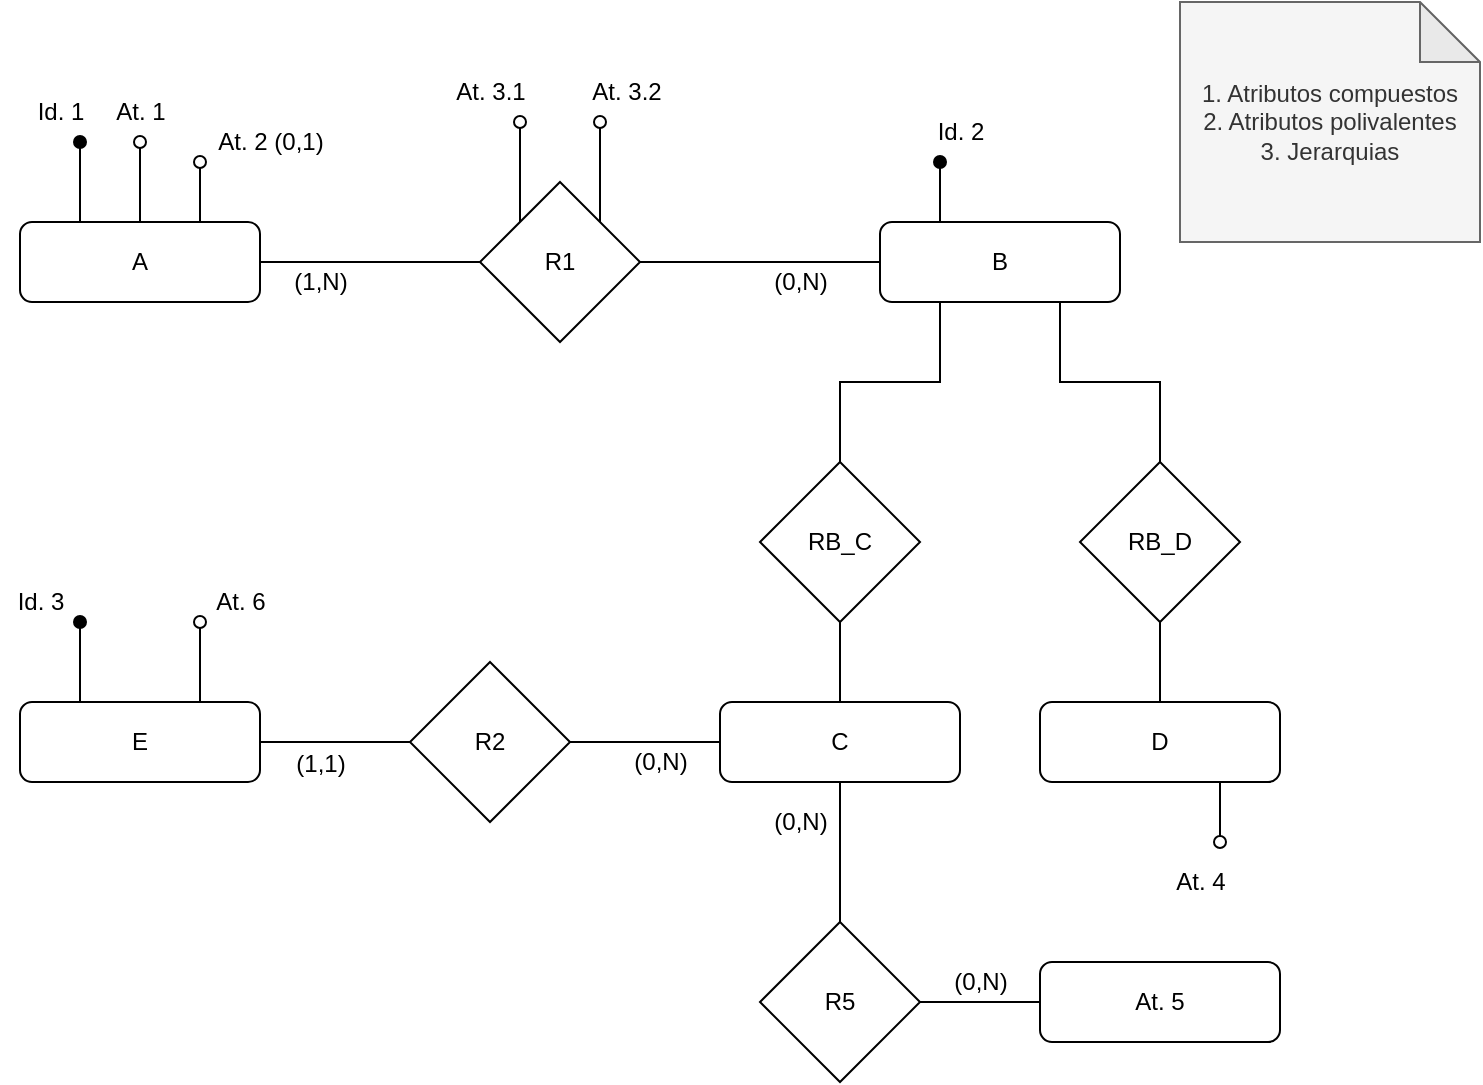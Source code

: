 <mxfile version="18.0.2" type="github"><diagram id="bVgxcgSzN12lAaXutD2x" name="Page-1"><mxGraphModel dx="868" dy="486" grid="1" gridSize="10" guides="1" tooltips="1" connect="1" arrows="1" fold="1" page="1" pageScale="1" pageWidth="827" pageHeight="1169" math="0" shadow="0"><root><mxCell id="0"/><mxCell id="1" parent="0"/><mxCell id="70KStr6-RKdc_VIohagW-2" style="edgeStyle=orthogonalEdgeStyle;rounded=0;orthogonalLoop=1;jettySize=auto;html=1;exitX=0.25;exitY=0;exitDx=0;exitDy=0;endArrow=oval;endFill=1;" parent="1" source="70KStr6-RKdc_VIohagW-1" edge="1"><mxGeometry relative="1" as="geometry"><mxPoint x="110" y="80" as="targetPoint"/></mxGeometry></mxCell><mxCell id="70KStr6-RKdc_VIohagW-4" style="edgeStyle=orthogonalEdgeStyle;rounded=0;orthogonalLoop=1;jettySize=auto;html=1;exitX=0.5;exitY=0;exitDx=0;exitDy=0;endArrow=oval;endFill=0;" parent="1" source="70KStr6-RKdc_VIohagW-1" edge="1"><mxGeometry relative="1" as="geometry"><mxPoint x="140" y="80" as="targetPoint"/></mxGeometry></mxCell><mxCell id="70KStr6-RKdc_VIohagW-6" style="edgeStyle=orthogonalEdgeStyle;rounded=0;orthogonalLoop=1;jettySize=auto;html=1;exitX=0.75;exitY=0;exitDx=0;exitDy=0;endArrow=oval;endFill=0;" parent="1" source="70KStr6-RKdc_VIohagW-1" edge="1"><mxGeometry relative="1" as="geometry"><mxPoint x="170" y="90" as="targetPoint"/></mxGeometry></mxCell><mxCell id="70KStr6-RKdc_VIohagW-9" style="edgeStyle=orthogonalEdgeStyle;rounded=0;orthogonalLoop=1;jettySize=auto;html=1;exitX=1;exitY=0.5;exitDx=0;exitDy=0;entryX=0;entryY=0.5;entryDx=0;entryDy=0;endArrow=none;endFill=0;" parent="1" source="70KStr6-RKdc_VIohagW-1" target="70KStr6-RKdc_VIohagW-8" edge="1"><mxGeometry relative="1" as="geometry"/></mxCell><mxCell id="70KStr6-RKdc_VIohagW-1" value="A" style="rounded=1;whiteSpace=wrap;html=1;" parent="1" vertex="1"><mxGeometry x="80" y="120" width="120" height="40" as="geometry"/></mxCell><mxCell id="70KStr6-RKdc_VIohagW-3" value="Id. 1" style="text;html=1;align=center;verticalAlign=middle;resizable=0;points=[];autosize=1;strokeColor=none;fillColor=none;" parent="1" vertex="1"><mxGeometry x="80" y="55" width="40" height="20" as="geometry"/></mxCell><mxCell id="70KStr6-RKdc_VIohagW-5" value="At. 1" style="text;html=1;align=center;verticalAlign=middle;resizable=0;points=[];autosize=1;strokeColor=none;fillColor=none;" parent="1" vertex="1"><mxGeometry x="120" y="55" width="40" height="20" as="geometry"/></mxCell><mxCell id="70KStr6-RKdc_VIohagW-7" value="At. 2 (0,1)" style="text;html=1;align=center;verticalAlign=middle;resizable=0;points=[];autosize=1;strokeColor=none;fillColor=none;" parent="1" vertex="1"><mxGeometry x="170" y="70" width="70" height="20" as="geometry"/></mxCell><mxCell id="70KStr6-RKdc_VIohagW-10" style="edgeStyle=orthogonalEdgeStyle;rounded=0;orthogonalLoop=1;jettySize=auto;html=1;exitX=0;exitY=0;exitDx=0;exitDy=0;endArrow=oval;endFill=0;" parent="1" source="70KStr6-RKdc_VIohagW-8" edge="1"><mxGeometry relative="1" as="geometry"><mxPoint x="330" y="70" as="targetPoint"/></mxGeometry></mxCell><mxCell id="70KStr6-RKdc_VIohagW-12" style="edgeStyle=orthogonalEdgeStyle;rounded=0;orthogonalLoop=1;jettySize=auto;html=1;exitX=1;exitY=0;exitDx=0;exitDy=0;endArrow=oval;endFill=0;" parent="1" source="70KStr6-RKdc_VIohagW-8" edge="1"><mxGeometry relative="1" as="geometry"><mxPoint x="370" y="70" as="targetPoint"/></mxGeometry></mxCell><mxCell id="70KStr6-RKdc_VIohagW-15" style="edgeStyle=orthogonalEdgeStyle;rounded=0;orthogonalLoop=1;jettySize=auto;html=1;exitX=1;exitY=0.5;exitDx=0;exitDy=0;entryX=0;entryY=0.5;entryDx=0;entryDy=0;endArrow=none;endFill=0;" parent="1" source="70KStr6-RKdc_VIohagW-8" target="70KStr6-RKdc_VIohagW-14" edge="1"><mxGeometry relative="1" as="geometry"/></mxCell><mxCell id="70KStr6-RKdc_VIohagW-8" value="R1" style="rhombus;whiteSpace=wrap;html=1;" parent="1" vertex="1"><mxGeometry x="310" y="100" width="80" height="80" as="geometry"/></mxCell><mxCell id="70KStr6-RKdc_VIohagW-11" value="At. 3.1" style="text;html=1;align=center;verticalAlign=middle;resizable=0;points=[];autosize=1;strokeColor=none;fillColor=none;" parent="1" vertex="1"><mxGeometry x="290" y="45" width="50" height="20" as="geometry"/></mxCell><mxCell id="70KStr6-RKdc_VIohagW-13" value="At. 3.2" style="text;html=1;align=center;verticalAlign=middle;resizable=0;points=[];autosize=1;strokeColor=none;fillColor=none;" parent="1" vertex="1"><mxGeometry x="358" y="45" width="50" height="20" as="geometry"/></mxCell><mxCell id="70KStr6-RKdc_VIohagW-18" style="edgeStyle=orthogonalEdgeStyle;rounded=0;orthogonalLoop=1;jettySize=auto;html=1;exitX=0.25;exitY=0;exitDx=0;exitDy=0;endArrow=oval;endFill=1;" parent="1" source="70KStr6-RKdc_VIohagW-14" edge="1"><mxGeometry relative="1" as="geometry"><mxPoint x="540" y="90" as="targetPoint"/></mxGeometry></mxCell><mxCell id="70KStr6-RKdc_VIohagW-23" style="edgeStyle=orthogonalEdgeStyle;rounded=0;orthogonalLoop=1;jettySize=auto;html=1;exitX=0.25;exitY=1;exitDx=0;exitDy=0;entryX=0.5;entryY=0;entryDx=0;entryDy=0;endArrow=none;endFill=0;" parent="1" source="70KStr6-RKdc_VIohagW-14" target="70KStr6-RKdc_VIohagW-22" edge="1"><mxGeometry relative="1" as="geometry"/></mxCell><mxCell id="70KStr6-RKdc_VIohagW-26" style="edgeStyle=orthogonalEdgeStyle;rounded=0;orthogonalLoop=1;jettySize=auto;html=1;exitX=0.75;exitY=1;exitDx=0;exitDy=0;entryX=0.5;entryY=0;entryDx=0;entryDy=0;endArrow=none;endFill=0;" parent="1" source="70KStr6-RKdc_VIohagW-14" target="70KStr6-RKdc_VIohagW-25" edge="1"><mxGeometry relative="1" as="geometry"/></mxCell><mxCell id="70KStr6-RKdc_VIohagW-14" value="B" style="rounded=1;whiteSpace=wrap;html=1;" parent="1" vertex="1"><mxGeometry x="510" y="120" width="120" height="40" as="geometry"/></mxCell><mxCell id="70KStr6-RKdc_VIohagW-16" value="(1,N)" style="text;html=1;align=center;verticalAlign=middle;resizable=0;points=[];autosize=1;strokeColor=none;fillColor=none;" parent="1" vertex="1"><mxGeometry x="210" y="140" width="40" height="20" as="geometry"/></mxCell><mxCell id="70KStr6-RKdc_VIohagW-17" value="(0,N)" style="text;html=1;align=center;verticalAlign=middle;resizable=0;points=[];autosize=1;strokeColor=none;fillColor=none;" parent="1" vertex="1"><mxGeometry x="450" y="140" width="40" height="20" as="geometry"/></mxCell><mxCell id="70KStr6-RKdc_VIohagW-19" value="Id. 2" style="text;html=1;align=center;verticalAlign=middle;resizable=0;points=[];autosize=1;strokeColor=none;fillColor=none;" parent="1" vertex="1"><mxGeometry x="530" y="65" width="40" height="20" as="geometry"/></mxCell><mxCell id="70KStr6-RKdc_VIohagW-33" style="edgeStyle=orthogonalEdgeStyle;rounded=0;orthogonalLoop=1;jettySize=auto;html=1;exitX=0.5;exitY=1;exitDx=0;exitDy=0;entryX=0.5;entryY=0;entryDx=0;entryDy=0;endArrow=none;endFill=0;" parent="1" source="70KStr6-RKdc_VIohagW-20" target="70KStr6-RKdc_VIohagW-32" edge="1"><mxGeometry relative="1" as="geometry"/></mxCell><mxCell id="70KStr6-RKdc_VIohagW-20" value="C" style="rounded=1;whiteSpace=wrap;html=1;" parent="1" vertex="1"><mxGeometry x="430" y="360" width="120" height="40" as="geometry"/></mxCell><mxCell id="70KStr6-RKdc_VIohagW-29" style="edgeStyle=orthogonalEdgeStyle;rounded=0;orthogonalLoop=1;jettySize=auto;html=1;exitX=0.75;exitY=1;exitDx=0;exitDy=0;endArrow=oval;endFill=0;" parent="1" source="70KStr6-RKdc_VIohagW-21" edge="1"><mxGeometry relative="1" as="geometry"><mxPoint x="680" y="430" as="targetPoint"/></mxGeometry></mxCell><mxCell id="70KStr6-RKdc_VIohagW-21" value="D" style="rounded=1;whiteSpace=wrap;html=1;" parent="1" vertex="1"><mxGeometry x="590" y="360" width="120" height="40" as="geometry"/></mxCell><mxCell id="70KStr6-RKdc_VIohagW-24" style="edgeStyle=orthogonalEdgeStyle;rounded=0;orthogonalLoop=1;jettySize=auto;html=1;exitX=0.5;exitY=1;exitDx=0;exitDy=0;entryX=0.5;entryY=0;entryDx=0;entryDy=0;endArrow=none;endFill=0;" parent="1" source="70KStr6-RKdc_VIohagW-22" target="70KStr6-RKdc_VIohagW-20" edge="1"><mxGeometry relative="1" as="geometry"/></mxCell><mxCell id="70KStr6-RKdc_VIohagW-22" value="RB_C" style="rhombus;whiteSpace=wrap;html=1;" parent="1" vertex="1"><mxGeometry x="450" y="240" width="80" height="80" as="geometry"/></mxCell><mxCell id="70KStr6-RKdc_VIohagW-27" style="edgeStyle=orthogonalEdgeStyle;rounded=0;orthogonalLoop=1;jettySize=auto;html=1;exitX=0.5;exitY=1;exitDx=0;exitDy=0;entryX=0.5;entryY=0;entryDx=0;entryDy=0;endArrow=none;endFill=0;" parent="1" source="70KStr6-RKdc_VIohagW-25" target="70KStr6-RKdc_VIohagW-21" edge="1"><mxGeometry relative="1" as="geometry"/></mxCell><mxCell id="70KStr6-RKdc_VIohagW-25" value="RB_D" style="rhombus;whiteSpace=wrap;html=1;" parent="1" vertex="1"><mxGeometry x="610" y="240" width="80" height="80" as="geometry"/></mxCell><mxCell id="70KStr6-RKdc_VIohagW-31" value="At. 4" style="text;html=1;align=center;verticalAlign=middle;resizable=0;points=[];autosize=1;strokeColor=none;fillColor=none;" parent="1" vertex="1"><mxGeometry x="650" y="440" width="40" height="20" as="geometry"/></mxCell><mxCell id="70KStr6-RKdc_VIohagW-35" style="edgeStyle=orthogonalEdgeStyle;rounded=0;orthogonalLoop=1;jettySize=auto;html=1;exitX=1;exitY=0.5;exitDx=0;exitDy=0;entryX=0;entryY=0.5;entryDx=0;entryDy=0;endArrow=none;endFill=0;" parent="1" source="70KStr6-RKdc_VIohagW-32" target="70KStr6-RKdc_VIohagW-34" edge="1"><mxGeometry relative="1" as="geometry"/></mxCell><mxCell id="70KStr6-RKdc_VIohagW-32" value="R5" style="rhombus;whiteSpace=wrap;html=1;" parent="1" vertex="1"><mxGeometry x="450" y="470" width="80" height="80" as="geometry"/></mxCell><mxCell id="70KStr6-RKdc_VIohagW-34" value="At. 5" style="rounded=1;whiteSpace=wrap;html=1;" parent="1" vertex="1"><mxGeometry x="590" y="490" width="120" height="40" as="geometry"/></mxCell><mxCell id="70KStr6-RKdc_VIohagW-36" value="(0,N)" style="text;html=1;align=center;verticalAlign=middle;resizable=0;points=[];autosize=1;strokeColor=none;fillColor=none;" parent="1" vertex="1"><mxGeometry x="450" y="410" width="40" height="20" as="geometry"/></mxCell><mxCell id="70KStr6-RKdc_VIohagW-38" value="(0,N)" style="text;html=1;align=center;verticalAlign=middle;resizable=0;points=[];autosize=1;strokeColor=none;fillColor=none;" parent="1" vertex="1"><mxGeometry x="540" y="490" width="40" height="20" as="geometry"/></mxCell><mxCell id="70KStr6-RKdc_VIohagW-40" style="edgeStyle=orthogonalEdgeStyle;rounded=0;orthogonalLoop=1;jettySize=auto;html=1;exitX=1;exitY=0.5;exitDx=0;exitDy=0;entryX=0;entryY=0.5;entryDx=0;entryDy=0;endArrow=none;endFill=0;" parent="1" source="70KStr6-RKdc_VIohagW-39" target="70KStr6-RKdc_VIohagW-20" edge="1"><mxGeometry relative="1" as="geometry"/></mxCell><mxCell id="70KStr6-RKdc_VIohagW-39" value="R2" style="rhombus;whiteSpace=wrap;html=1;" parent="1" vertex="1"><mxGeometry x="275" y="340" width="80" height="80" as="geometry"/></mxCell><mxCell id="70KStr6-RKdc_VIohagW-41" value="(0,N)" style="text;html=1;align=center;verticalAlign=middle;resizable=0;points=[];autosize=1;strokeColor=none;fillColor=none;" parent="1" vertex="1"><mxGeometry x="380" y="380" width="40" height="20" as="geometry"/></mxCell><mxCell id="70KStr6-RKdc_VIohagW-43" style="edgeStyle=orthogonalEdgeStyle;rounded=0;orthogonalLoop=1;jettySize=auto;html=1;exitX=1;exitY=0.5;exitDx=0;exitDy=0;entryX=0;entryY=0.5;entryDx=0;entryDy=0;endArrow=none;endFill=0;" parent="1" source="70KStr6-RKdc_VIohagW-42" target="70KStr6-RKdc_VIohagW-39" edge="1"><mxGeometry relative="1" as="geometry"/></mxCell><mxCell id="70KStr6-RKdc_VIohagW-45" style="edgeStyle=orthogonalEdgeStyle;rounded=0;orthogonalLoop=1;jettySize=auto;html=1;exitX=0.25;exitY=0;exitDx=0;exitDy=0;endArrow=oval;endFill=1;" parent="1" source="70KStr6-RKdc_VIohagW-42" edge="1"><mxGeometry relative="1" as="geometry"><mxPoint x="110" y="320" as="targetPoint"/></mxGeometry></mxCell><mxCell id="70KStr6-RKdc_VIohagW-47" style="edgeStyle=orthogonalEdgeStyle;rounded=0;orthogonalLoop=1;jettySize=auto;html=1;exitX=0.75;exitY=0;exitDx=0;exitDy=0;endArrow=oval;endFill=0;" parent="1" source="70KStr6-RKdc_VIohagW-42" edge="1"><mxGeometry relative="1" as="geometry"><mxPoint x="170" y="320" as="targetPoint"/></mxGeometry></mxCell><mxCell id="70KStr6-RKdc_VIohagW-42" value="E" style="rounded=1;whiteSpace=wrap;html=1;" parent="1" vertex="1"><mxGeometry x="80" y="360" width="120" height="40" as="geometry"/></mxCell><mxCell id="70KStr6-RKdc_VIohagW-44" value="(1,1)" style="text;html=1;align=center;verticalAlign=middle;resizable=0;points=[];autosize=1;strokeColor=none;fillColor=none;" parent="1" vertex="1"><mxGeometry x="210" y="381" width="40" height="20" as="geometry"/></mxCell><mxCell id="70KStr6-RKdc_VIohagW-46" value="Id. 3" style="text;html=1;align=center;verticalAlign=middle;resizable=0;points=[];autosize=1;strokeColor=none;fillColor=none;" parent="1" vertex="1"><mxGeometry x="70" y="300" width="40" height="20" as="geometry"/></mxCell><mxCell id="70KStr6-RKdc_VIohagW-48" value="At. 6" style="text;html=1;align=center;verticalAlign=middle;resizable=0;points=[];autosize=1;strokeColor=none;fillColor=none;" parent="1" vertex="1"><mxGeometry x="170" y="300" width="40" height="20" as="geometry"/></mxCell><mxCell id="70KStr6-RKdc_VIohagW-50" value="1. Atributos compuestos&lt;br&gt;2. Atributos polivalentes&lt;br&gt;3. Jerarquias" style="shape=note;whiteSpace=wrap;html=1;backgroundOutline=1;darkOpacity=0.05;align=center;verticalAlign=middle;fillColor=#f5f5f5;strokeColor=#666666;fontColor=#333333;" parent="1" vertex="1"><mxGeometry x="660" y="10" width="150" height="120" as="geometry"/></mxCell></root></mxGraphModel></diagram></mxfile>